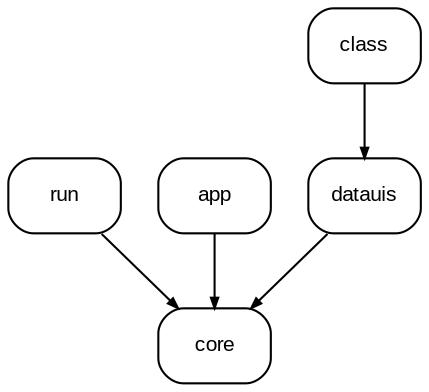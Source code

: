 digraph G {
  node [
    shape=rect;
    style=rounded;
    fontname="Arial"
    fontsize="10"
  ];
  
  edge [
    arrowsize=0.5
  ];
  
  
  datauis -> core;
  class -> datauis;
  run -> core;
  app -> core;
}